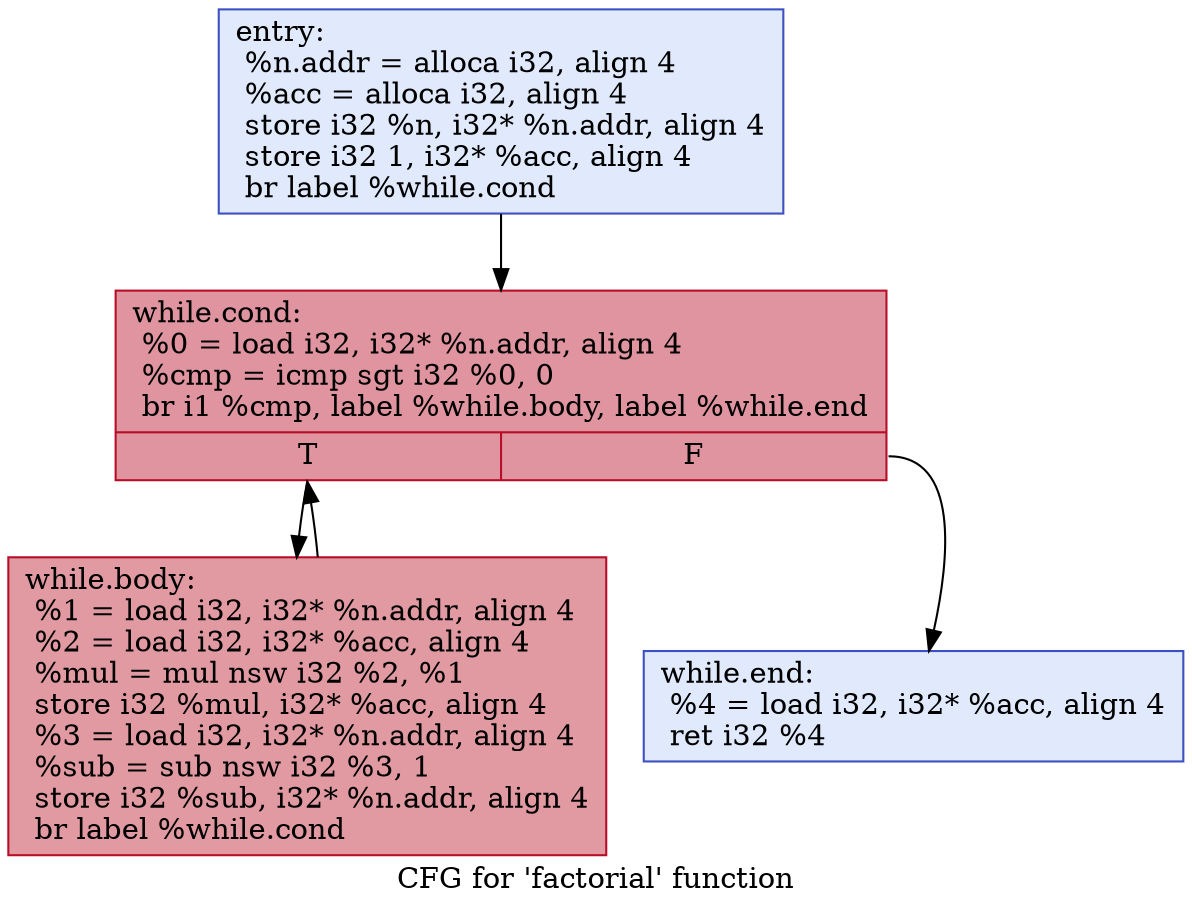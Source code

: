 digraph "CFG for 'factorial' function" {
	label="CFG for 'factorial' function";

	Node0x5584c88d5740 [shape=record,color="#3d50c3ff", style=filled, fillcolor="#b9d0f970",label="{entry:\l  %n.addr = alloca i32, align 4\l  %acc = alloca i32, align 4\l  store i32 %n, i32* %n.addr, align 4\l  store i32 1, i32* %acc, align 4\l  br label %while.cond\l}"];
	Node0x5584c88d5740 -> Node0x5584c88d5f30;
	Node0x5584c88d5f30 [shape=record,color="#b70d28ff", style=filled, fillcolor="#b70d2870",label="{while.cond:                                       \l  %0 = load i32, i32* %n.addr, align 4\l  %cmp = icmp sgt i32 %0, 0\l  br i1 %cmp, label %while.body, label %while.end\l|{<s0>T|<s1>F}}"];
	Node0x5584c88d5f30:s0 -> Node0x5584c88d6100;
	Node0x5584c88d5f30:s1 -> Node0x5584c88d6180;
	Node0x5584c88d6100 [shape=record,color="#b70d28ff", style=filled, fillcolor="#bb1b2c70",label="{while.body:                                       \l  %1 = load i32, i32* %n.addr, align 4\l  %2 = load i32, i32* %acc, align 4\l  %mul = mul nsw i32 %2, %1\l  store i32 %mul, i32* %acc, align 4\l  %3 = load i32, i32* %n.addr, align 4\l  %sub = sub nsw i32 %3, 1\l  store i32 %sub, i32* %n.addr, align 4\l  br label %while.cond\l}"];
	Node0x5584c88d6100 -> Node0x5584c88d5f30;
	Node0x5584c88d6180 [shape=record,color="#3d50c3ff", style=filled, fillcolor="#b9d0f970",label="{while.end:                                        \l  %4 = load i32, i32* %acc, align 4\l  ret i32 %4\l}"];
}

